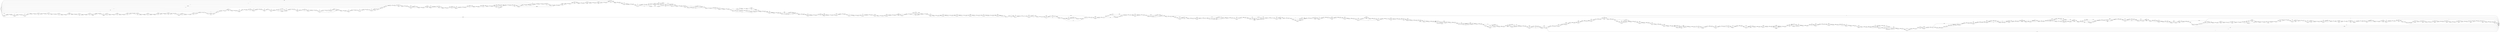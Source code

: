 digraph {
	graph [rankdir=LR]
	node [shape=rectangle]
	2 -> 7 [label=40261]
	2 -> 23 [label=50]
	7 -> 23 [label=39952]
	7 -> 28 [label=309]
	23 -> 28 [label=40002]
	28 -> 47 [label=40311]
	47 -> 81 [label=2559]
	47 -> 10424 [label=37752]
	81 -> 83 [label=40309]
	83 -> 93 [label=40311]
	93 -> 94 [label=3342]
	93 -> 114 [label=36969]
	94 -> 114 [label=2559]
	94 -> 10468 [label=783]
	114 -> 115 [label=39528]
	115 -> 174 [label=2559]
	115 -> 10468 [label=36969]
	174 -> 185 [label=40311]
	185 -> 206 [label=39578]
	185 -> 13224 [label=733]
	206 -> 207 [label=40311]
	207 -> 214 [label=39919]
	207 -> 11594 [label=392]
	214 -> 215 [label=39918]
	214 -> 11601 [label=1]
	215 -> 236 [label=2609]
	215 -> 11594 [label=37309]
	236 -> 237 [label=40311]
	237 -> 258 [label=3342]
	237 -> 11621 [label=36969]
	258 -> 308 [label=40311]
	308 -> 329 [label=2559]
	308 -> 10540 [label=37752]
	329 -> 341 [label=40260]
	341 -> 342 [label=40261]
	342 -> 444 [label=40311]
	444 -> 1 [label=2]
	444 -> 455 [label=40309]
	455 -> 476 [label=3292]
	455 -> 10573 [label=37017]
	476 -> 488 [label=40259]
	488 -> 500 [label=40309]
	500 -> 521 [label=39576]
	500 -> 13256 [label=733]
	521 -> 541 [label=40309]
	541 -> 557 [label=40000]
	541 -> 11637 [label=309]
	557 -> 578 [label=2559]
	557 -> 10597 [label=37441]
	578 -> 582 [label=40259]
	582 -> 623 [label=40309]
	623 -> 644 [label=3292]
	623 -> 10637 [label=37017]
	644 -> 691 [label=40309]
	691 -> 726 [label=3342]
	691 -> 11662 [label=36967]
	726 -> 747 [label=2559]
	726 -> 10639 [label=783]
	747 -> 777 [label=40309]
	777 -> 806 [label=3292]
	777 -> 10677 [label=37017]
	806 -> 818 [label=3342]
	818 -> 833 [label=40309]
	833 -> 836 [label=40307]
	833 -> 854 [label=2]
	836 -> 842 [label=40306]
	836 -> 11723 [label=1]
	842 -> 854 [label=2918]
	842 -> 11723 [label=37388]
	854 -> 863 [label=2920]
	863 -> 884 [label=40309]
	884 -> 902 [label=3651]
	884 -> 905 [label=36658]
	902 -> 905 [label=3601]
	902 -> 923 [label=50]
	905 -> 923 [label=40259]
	923 -> 938 [label=40309]
	938 -> 959 [label=39583]
	938 -> 13296 [label=726]
	959 -> 989 [label=40309]
	989 -> 1010 [label=3289]
	989 -> 10725 [label=37020]
	1010 -> 1016 [label=40309]
	1016 -> 1037 [label=3289]
	1016 -> 10737 [label=37020]
	1037 -> 1058 [label=40256]
	1037 -> 10765 [label=50]
	1058 -> 1076 [label=40306]
	1076 -> 1079 [label=3289]
	1076 -> 1097 [label=37017]
	1079 -> 1097 [label=3292]
	1097 -> 1177 [label=40309]
	1177 -> 1198 [label=39584]
	1177 -> 17572 [label=725]
	1198 -> 1264 [label=40309]
	1264 -> 1267 [label=40259]
	1264 -> 1286 [label=50]
	1267 -> 1286 [label=3292]
	1267 -> 1291 [label=36967]
	1286 -> 1291 [label=3342]
	1291 -> 1292 [label=40309]
	1292 -> 1293 [label=3732]
	1292 -> 1313 [label=36577]
	1293 -> 1313 [label=3725]
	1293 -> 1314 [label=7]
	1313 -> 1314 [label=40302]
	1314 -> 1335 [label=40309]
	1335 -> 1336 [label=3651]
	1335 -> 11787 [label=36658]
	1336 -> 1356 [label=3342]
	1336 -> 1367 [label=309]
	1356 -> 1367 [label=3423]
	1367 -> 1372 [label=3732]
	1372 -> 1373 [label=40309]
	1373 -> 1374 [label=40259]
	1373 -> 1394 [label=50]
	1374 -> 1381 [label=40178]
	1374 -> 1395 [label=81]
	1381 -> 1394 [label=39869]
	1381 -> 1402 [label=309]
	1394 -> 1395 [label=39919]
	1395 -> 1402 [label=40000]
	1402 -> 1405 [label=40309]
	1405 -> 1414 [label=40259]
	1405 -> 10856 [label=50]
	1414 -> 1435 [label=3291]
	1414 -> 11821 [label=36968]
	1435 -> 1445 [label=3292]
	1445 -> 1459 [label=40309]
	1459 -> 1480 [label=3651]
	1459 -> 11864 [label=36658]
	1480 -> 1482 [label=3342]
	1480 -> 11864 [label=309]
	1482 -> 1501 [label=2617]
	1482 -> 1503 [label=725]
	1501 -> 1503 [label=39584]
	1503 -> 1505 [label=40309]
	1505 -> 1531 [label=3651]
	1505 -> 1537 [label=36658]
	1531 -> 1537 [label=3601]
	1531 -> 1564 [label=50]
	1537 -> 1555 [label=40259]
	1555 -> 1564 [label=3292]
	1555 -> 1576 [label=36967]
	1564 -> 1568 [label=3342]
	1568 -> 1 [label=50]
	1568 -> 1576 [label=3292]
	1576 -> 1579 [label=40259]
	1579 -> 1600 [label=40178]
	1579 -> 11942 [label=81]
	1600 -> 1621 [label=39950]
	1600 -> 16977 [label=309]
	1621 -> 1629 [label=40259]
	1629 -> 1650 [label=39869]
	1629 -> 11962 [label=390]
	1650 -> 1723 [label=40259]
	1723 -> 1744 [label=3292]
	1723 -> 11982 [label=36967]
	1744 -> 1756 [label=40259]
	1756 -> 1786 [label=3292]
	1756 -> 1792 [label=36967]
	1786 -> 1 [label=1]
	1786 -> 1792 [label=3291]
	1792 -> 1978 [label=40258]
	1978 -> 1984 [label=40251]
	1978 -> 13479 [label=7]
	1984 -> 2005 [label=2559]
	1984 -> 12020 [label=37692]
	2005 -> 2008 [label=39526]
	2008 -> 2011 [label=40258]
	2011 -> 2032 [label=3291]
	2011 -> 12057 [label=36967]
	2032 -> 2040 [label=40258]
	2040 -> 2061 [label=40177]
	2040 -> 12077 [label=81]
	2061 -> 2062 [label=40258]
	2062 -> 2083 [label=39528]
	2062 -> 16117 [label=730]
	2083 -> 2086 [label=40258]
	2086 -> 2091 [label=3291]
	2086 -> 12085 [label=36967]
	2091 -> 2107 [label=2566]
	2091 -> 2112 [label=725]
	2107 -> 2112 [label=2956]
	2112 -> 2115 [label=3681]
	2115 -> 2126 [label=40258]
	2126 -> 2153 [label=40177]
	2126 -> 2169 [label=81]
	2153 -> 2169 [label=40176]
	2153 -> 2174 [label=1]
	2169 -> 2174 [label=40257]
	2174 -> 2199 [label=40258]
	2199 -> 2220 [label=39528]
	2199 -> 16137 [label=730]
	2220 -> 2226 [label=40258]
	2226 -> 2244 [label=40177]
	2226 -> 2247 [label=81]
	2244 -> 2247 [label=39447]
	2244 -> 2265 [label=730]
	2247 -> 2265 [label=39528]
	2265 -> 2268 [label=40258]
	2268 -> 2289 [label=3291]
	2268 -> 12143 [label=36967]
	2289 -> 2301 [label=39949]
	2301 -> 2322 [label=40258]
	2322 -> 2343 [label=39528]
	2322 -> 16177 [label=730]
	2343 -> 2349 [label=40258]
	2349 -> 2370 [label=3291]
	2349 -> 12171 [label=390]
	2349 -> 16696 [label=36577]
	2370 -> 2384 [label=40258]
	2384 -> 2391 [label=39533]
	2384 -> 2405 [label=725]
	2391 -> 2405 [label=2647]
	2391 -> 16711 [label=36886]
	2405 -> 2412 [label=3372]
	2412 -> 2427 [label=39949]
	2427 -> 2436 [label=40258]
	2436 -> 2439 [label=40256]
	2436 -> 2457 [label=2]
	2439 -> 2457 [label=3289]
	2439 -> 2460 [label=36967]
	2457 -> 2460 [label=3291]
	2460 -> 2478 [label=40258]
	2478 -> 2499 [label=3681]
	2478 -> 16736 [label=36577]
	2499 -> 2500 [label=40258]
	2500 -> 2514 [label=40256]
	2500 -> 2521 [label=2]
	2514 -> 2521 [label=40175]
	2514 -> 2535 [label=81]
	2521 -> 2535 [label=40177]
	2535 -> 2547 [label=40258]
	2547 -> 2571 [label=40256]
	2547 -> 13550 [label=2]
	2571 -> 2640 [label=40258]
	2640 -> 2643 [label=40256]
	2640 -> 12223 [label=2]
	2643 -> 2649 [label=39526]
	2643 -> 2664 [label=730]
	2649 -> 2664 [label=2559]
	2649 -> 12223 [label=36967]
	2664 -> 2667 [label=3289]
	2667 -> 2688 [label=2559]
	2667 -> 12232 [label=730]
	2688 -> 12251 [label=2]
	2688 -> 2709 [label=2559]
	2709 -> 2715 [label=40258]
	2715 -> 2722 [label=39868]
	2715 -> 2736 [label=390]
	2722 -> 1 [label=1]
	2722 -> 2736 [label=39867]
	2736 -> 2745 [label=40257]
	2745 -> 2748 [label=39526]
	2745 -> 12308 [label=731]
	2748 -> 2769 [label=39136]
	2748 -> 12308 [label=390]
	2769 -> 2781 [label=40257]
	2781 -> 2802 [label=2559]
	2781 -> 12312 [label=37698]
	2802 -> 2811 [label=39522]
	2811 -> 2819 [label=39525]
	2819 -> 2829 [label=39529]
	2829 -> 2850 [label=2562]
	2829 -> 12350 [label=36967]
	2850 -> 2853 [label=39529]
	2853 -> 2874 [label=2559]
	2853 -> 12362 [label=36970]
	2874 -> 2881 [label=39448]
	2881 -> 2886 [label=39445]
	2881 -> 12383 [label=3]
	2886 -> 2901 [label=39526]
	2901 -> 12383 [label=36967]
	2901 -> 2922 [label=2559]
	2922 -> 2940 [label=39529]
	2940 -> 2949 [label=2560]
	2940 -> 2961 [label=36969]
	2949 -> 2961 [label=2559]
	2949 -> 2973 [label=1]
	2961 -> 2970 [label=39528]
	2970 -> 2973 [label=39526]
	2970 -> 2991 [label=2]
	2973 -> 2991 [label=39527]
	2991 -> 2997 [label=39529]
	2997 -> 3012 [label=39220]
	2997 -> 12425 [label=309]
	3012 -> 3015 [label=2643]
	3012 -> 3033 [label=36577]
	3015 -> 3033 [label=2562]
	3015 -> 12425 [label=81]
	3033 -> 3034 [label=39139]
	3034 -> 3036 [label=2560]
	3034 -> 13679 [label=36579]
	3036 -> 3055 [label=2641]
	3055 -> 3060 [label=2950]
	3060 -> 3063 [label=2952]
	3060 -> 3081 [label=36577]
	3063 -> 3069 [label=2950]
	3063 -> 3084 [label=2]
	3069 -> 3081 [label=2560]
	3069 -> 3090 [label=390]
	3081 -> 3084 [label=39137]
	3084 -> 3090 [label=39139]
	3090 -> 3138 [label=39529]
	3138 -> 3159 [label=2559]
	3138 -> 3171 [label=36967]
	3138 -> 13742 [label=3]
	3159 -> 3171 [label=2562]
	3171 -> 3195 [label=39529]
	3195 -> 3216 [label=2561]
	3195 -> 12509 [label=36968]
	3216 -> 3225 [label=39220]
	3225 -> 3246 [label=2559]
	3225 -> 12520 [label=36661]
	3246 -> 3264 [label=2560]
	3264 -> 3267 [label=39528]
	3264 -> 3285 [label=1]
	3267 -> 3285 [label=2951]
	3267 -> 3288 [label=36577]
	3285 -> 3288 [label=2952]
	3288 -> 3303 [label=39527]
	3288 -> 3309 [label=2]
	3303 -> 3309 [label=2559]
	3303 -> 12573 [label=36968]
	3309 -> 3315 [label=2561]
	3315 -> 3336 [label=2559]
	3315 -> 12573 [label=2]
	3336 -> 3342 [label=39529]
	3342 -> 3369 [label=2559]
	3342 -> 12590 [label=36970]
	3369 -> 3375 [label=2869]
	3375 -> 3387 [label=2871]
	3387 -> 3408 [label=2869]
	3387 -> 13811 [label=2]
	3408 -> 3411 [label=2871]
	3411 -> 3432 [label=2561]
	3411 -> 16386 [label=310]
	3432 -> 3524 [label=2871]
	3524 -> 3536 [label=2870]
	3524 -> 16419 [label=1]
	3536 -> 3547 [label=2561]
	3536 -> 16419 [label=309]
	3547 -> 3568 [label=2559]
	3547 -> 13831 [label=2]
	3568 -> 3569 [label=2561]
	3569 -> 3608 [label=2871]
	3608 -> 3635 [label=2562]
	3608 -> 17119 [label=309]
	3635 -> 3641 [label=2871]
	3641 -> 3704 [label=2562]
	3641 -> 17181 [label=309]
	3704 -> 3750 [label=2871]
	3750 -> 3755 [label=2562]
	3750 -> 16446 [label=309]
	3755 -> 3776 [label=2561]
	3755 -> 16446 [label=1]
	3776 -> 3777 [label=2871]
	3777 -> 3788 [label=2561]
	3777 -> 13834 [label=310]
	3788 -> 3806 [label=2559]
	3788 -> 13834 [label=2]
	3806 -> 3811 [label=2871]
	3811 -> 3829 [label=2562]
	3811 -> 3838 [label=309]
	3829 -> 3838 [label=2561]
	3829 -> 3850 [label=1]
	3838 -> 3850 [label=2870]
	3850 -> 3859 [label=2871]
	3859 -> 3880 [label=2869]
	3859 -> 13869 [label=2]
	3880 -> 3922 [label=2871]
	3922 -> 3943 [label=2559]
	3922 -> 13878 [label=312]
	3943 -> 3952 [label=2870]
	3952 -> 3959 [label=2871]
	3959 -> 3964 [label=2870]
	3959 -> 3980 [label=1]
	3964 -> 3980 [label=2868]
	3964 -> 3985 [label=2]
	3980 -> 3985 [label=2869]
	3985 -> 4009 [label=2871]
	4009 -> 4030 [label=2559]
	4009 -> 13915 [label=312]
	4030 -> 4036 [label=2560]
	4036 -> 4051 [label=2871]
	4051 -> 4070 [label=2562]
	4051 -> 4072 [label=309]
	4070 -> 1 [label=2]
	4070 -> 4072 [label=2560]
	4072 -> 4073 [label=2869]
	4073 -> 1 [label=1]
	4073 -> 4096 [label=2868]
	4096 -> 4117 [label=2559]
	4096 -> 17267 [label=309]
	4117 -> 4153 [label=2559]
	4117 -> 17302 [label=309]
	4153 -> 4171 [label=2868]
	4171 -> 4204 [label=2559]
	4171 -> 17334 [label=309]
	4204 -> 4258 [label=2868]
	4258 -> 4294 [label=2559]
	4258 -> 17369 [label=309]
	4294 -> 4297 [label=2868]
	4297 -> 4321 [label=2559]
	4297 -> 17392 [label=309]
	4321 -> 4324 [label=2868]
	4324 -> 4345 [label=2559]
	4324 -> 17412 [label=309]
	4345 -> 4387 [label=2868]
	4387 -> 4408 [label=2559]
	4387 -> 17432 [label=309]
	4408 -> 4437 [label=2868]
	4437 -> 1 [label=309]
	4437 -> 5982 [label=2559]
	5982 -> 1 [label=2559]
	5983 -> 5996 [label=52]
	5996 -> 6017 [label=50]
	5996 -> 15096 [label=2]
	6017 -> 6100 [label=52]
	6100 -> 6121 [label=50]
	6100 -> 15116 [label=2]
	6121 -> 6201 [label=52]
	6201 -> 6212 [label=53]
	6212 -> 6249 [label=51]
	6212 -> 15151 [label=2]
	6249 -> 6250 [label=53]
	6250 -> 6271 [label=51]
	6250 -> 15171 [label=2]
	6271 -> 6420 [label=53]
	6420 -> 6441 [label=51]
	6420 -> 15191 [label=2]
	6441 -> 6474 [label=53]
	6474 -> 6501 [label=50]
	6474 -> 12659 [label=3]
	6501 -> 6519 [label=53]
	6519 -> 6602 [label=52]
	6519 -> 12741 [label=1]
	6602 -> 6603 [label=53]
	6603 -> 6624 [label=50]
	6603 -> 12747 [label=3]
	6624 -> 6630 [label=52]
	6630 -> 6648 [label=53]
	6648 -> 6669 [label=51]
	6648 -> 12797 [label=2]
	6669 -> 6702 [label=50]
	6669 -> 12797 [label=1]
	6702 -> 6715 [label=53]
	6715 -> 6744 [label=51]
	6715 -> 15283 [label=2]
	6744 -> 6762 [label=53]
	6762 -> 6783 [label=51]
	6762 -> 15303 [label=2]
	6783 -> 6786 [label=53]
	6786 -> 6807 [label=50]
	6786 -> 12819 [label=3]
	6807 -> 6808 [label=53]
	6808 -> 6829 [label=51]
	6808 -> 15323 [label=2]
	6829 -> 6900 [label=53]
	6900 -> 6946 [label=51]
	6900 -> 15368 [label=2]
	6946 -> 6960 [label=53]
	6960 -> 6981 [label=51]
	6960 -> 15388 [label=2]
	6981 -> 7059 [label=53]
	7059 -> 7065 [label=51]
	7059 -> 7080 [label=2]
	7065 -> 7080 [label=50]
	7065 -> 7086 [label=1]
	7080 -> 7086 [label=52]
	7086 -> 7098 [label=53]
	7098 -> 7119 [label=51]
	7098 -> 15428 [label=2]
	7119 -> 7132 [label=53]
	7132 -> 7137 [label=54]
	7137 -> 7146 [label=52]
	7137 -> 7176 [label=2]
	7146 -> 7167 [label=50]
	7146 -> 12858 [label=2]
	7167 -> 7176 [label=52]
	7176 -> 7196 [label=54]
	7196 -> 7197 [label=779]
	7197 -> 7201 [label=54]
	7197 -> 7218 [label=725]
	7201 -> 7218 [label=57]
	7218 -> 7248 [label=782]
	7248 -> 7287 [label=780]
	7248 -> 15504 [label=2]
	7287 -> 7289 [label=782]
	7289 -> 7305 [label=780]
	7289 -> 7323 [label=2]
	7305 -> 7323 [label=54]
	7305 -> 7326 [label=726]
	7323 -> 7326 [label=56]
	7326 -> 7353 [label=782]
	7353 -> 7374 [label=780]
	7353 -> 15557 [label=2]
	7374 -> 7395 [label=776]
	7374 -> 15577 [label=6]
	7395 -> 7401 [label=780]
	7395 -> 15598 [label=2]
	7401 -> 7413 [label=776]
	7401 -> 15598 [label=4]
	7413 -> 7434 [label=50]
	7413 -> 12893 [label=726]
	7434 -> 7448 [label=782]
	7448 -> 7472 [label=780]
	7448 -> 15632 [label=2]
	7472 -> 7489 [label=780]
	7472 -> 7493 [label=2]
	7489 -> 7493 [label=776]
	7489 -> 7510 [label=4]
	7493 -> 7510 [label=778]
	7510 -> 7540 [label=782]
	7540 -> 7547 [label=53]
	7540 -> 7561 [label=729]
	7547 -> 7561 [label=51]
	7547 -> 7606 [label=2]
	7561 -> 7584 [label=780]
	7584 -> 7605 [label=51]
	7584 -> 15978 [label=729]
	7605 -> 7606 [label=55]
	7606 -> 7607 [label=57]
	7607 -> 7608 [label=782]
	7608 -> 7630 [label=778]
	7608 -> 16017 [label=4]
	7630 -> 7637 [label=782]
	7637 -> 7658 [label=55]
	7637 -> 15719 [label=727]
	7658 -> 7673 [label=782]
	7673 -> 7694 [label=51]
	7673 -> 15725 [label=731]
	7694 -> 7700 [label=53]
	7700 -> 7733 [label=782]
	7733 -> 7757 [label=863]
	7757 -> 7776 [label=37436]
	7776 -> 7934 [label=37440]
	7934 -> 7955 [label=36715]
	7934 -> 17512 [label=725]
	7955 -> 7958 [label=37440]
	7958 -> 7964 [label=861]
	7958 -> 7979 [label=36579]
	7964 -> 7979 [label=860]
	7964 -> 7985 [label=1]
	7979 -> 7985 [label=37439]
	7985 -> 8018 [label=37440]
	8018 -> 8039 [label=36714]
	8018 -> 12921 [label=726]
	8039 -> 8042 [label=36715]
	8042 -> 8063 [label=36715]
	8042 -> 17552 [label=725]
	8063 -> 8114 [label=37440]
	8114 -> 8135 [label=50]
	8114 -> 10906 [label=37390]
	8135 -> 8144 [label=37357]
	8144 -> 8162 [label=37440]
	8162 -> 8183 [label=51]
	8162 -> 10946 [label=37389]
	8183 -> 8282 [label=37440]
	8282 -> 8303 [label=131]
	8282 -> 12969 [label=37309]
	8303 -> 8369 [label=37440]
	8369 -> 8387 [label=782]
	8369 -> 10964 [label=36658]
	8387 -> 8390 [label=780]
	8387 -> 15762 [label=2]
	8390 -> 8408 [label=861]
	8408 -> 8429 [label=37440]
	8429 -> 8432 [label=37357]
	8429 -> 8450 [label=83]
	8432 -> 8450 [label=37356]
	8432 -> 8453 [label=1]
	8450 -> 8453 [label=779]
	8450 -> 8549 [label=36660]
	8453 -> 8471 [label=780]
	8471 -> 8492 [label=50]
	8471 -> 12999 [label=730]
	8492 -> 8498 [label=783]
	8498 -> 8519 [label=54]
	8498 -> 13029 [label=729]
	8519 -> 8549 [label=783]
	8549 -> 8579 [label=37443]
	8579 -> 8606 [label=37441]
	8579 -> 15805 [label=2]
	8606 -> 8621 [label=37443]
	8621 -> 8642 [label=783]
	8621 -> 11104 [label=36660]
	8642 -> 8678 [label=37443]
	8678 -> 8699 [label=37362]
	8678 -> 11124 [label=81]
	8699 -> 8782 [label=37443]
	8782 -> 8797 [label=37441]
	8782 -> 15820 [label=2]
	8797 -> 8837 [label=37443]
	8837 -> 8858 [label=783]
	8837 -> 11135 [label=36660]
	8858 -> 8879 [label=37752]
	8879 -> 8900 [label=54]
	8879 -> 11164 [label=37698]
	8900 -> 8914 [label=37752]
	8914 -> 8935 [label=54]
	8914 -> 11171 [label=37698]
	8935 -> 8941 [label=37441]
	8941 -> 11185 [label=81]
	8941 -> 8948 [label=37360]
	8948 -> 8966 [label=783]
	8948 -> 8969 [label=36577]
	8966 -> 8969 [label=57]
	8966 -> 8987 [label=726]
	8969 -> 8987 [label=57]
	8969 -> 11218 [label=36577]
	8987 -> 8990 [label=783]
	8990 -> 9008 [label=37360]
	9008 -> 9095 [label=37752]
	9095 -> 9102 [label=50]
	9095 -> 11271 [label=37702]
	9102 -> 9123 [label=1]
	9102 -> 11271 [label=49]
	9123 -> 9137 [label=37022]
	9137 -> 9140 [label=37748]
	9140 -> 9167 [label=37752]
	9167 -> 9179 [label=37746]
	9167 -> 9188 [label=6]
	9179 -> 9188 [label=37743]
	9179 -> 9200 [label=3]
	9188 -> 9200 [label=37749]
	9200 -> 9206 [label=37752]
	9206 -> 9224 [label=37749]
	9206 -> 13070 [label=3]
	9224 -> 9227 [label=37668]
	9224 -> 11298 [label=81]
	9227 -> 9230 [label=50]
	9227 -> 13073 [label=37618]
	9230 -> 9239 [label=52]
	9239 -> 9260 [label=50]
	9239 -> 13328 [label=2]
	9260 -> 9265 [label=52]
	9265 -> 9272 [label=37752]
	9272 -> 9293 [label=783]
	9272 -> 11337 [label=36969]
	9293 -> 9305 [label=37752]
	9305 -> 9317 [label=866]
	9305 -> 11346 [label=36886]
	9317 -> 9338 [label=53]
	9317 -> 11340 [label=813]
	9338 -> 9341 [label=37022]
	9341 -> 9365 [label=37752]
	9365 -> 9386 [label=37443]
	9365 -> 16836 [label=309]
	9386 -> 9404 [label=37752]
	9404 -> 9422 [label=37750]
	9404 -> 9425 [label=2]
	9422 -> 9425 [label=864]
	9422 -> 9443 [label=36886]
	9425 -> 9443 [label=866]
	9443 -> 9476 [label=37752]
	9476 -> 9497 [label=37019]
	9476 -> 13107 [label=733]
	9497 -> 9513 [label=37752]
	9513 -> 9534 [label=1]
	9513 -> 11377 [label=37751]
	9534 -> 9557 [label=37752]
	9557 -> 9578 [label=50]
	9557 -> 11397 [label=37702]
	9578 -> 9750 [label=37752]
	9750 -> 9771 [label=37751]
	9750 -> 13127 [label=1]
	9771 -> 9779 [label=37752]
	9779 -> 9803 [label=37019]
	9779 -> 13150 [label=733]
	9803 -> 9879 [label=37752]
	9879 -> 9880 [label=50]
	9879 -> 11418 [label=37702]
	9880 -> 9901 [label=1]
	9880 -> 11418 [label=49]
	9901 -> 9914 [label=37752]
	9914 -> 9935 [label=775]
	9914 -> 11424 [label=36970]
	9914 -> 13368 [label=7]
	9935 -> 9941 [label=783]
	9941 -> 9949 [label=37752]
	9949 -> 9970 [label=37749]
	9949 -> 16097 [label=3]
	9970 -> 10049 [label=37752]
	10049 -> 10070 [label=783]
	10049 -> 11464 [label=36969]
	10070 -> 10106 [label=37752]
	10106 -> 10127 [label=783]
	10106 -> 11484 [label=36969]
	10127 -> 10196 [label=37752]
	10196 -> 10217 [label=37019]
	10196 -> 13184 [label=733]
	10217 -> 10247 [label=37752]
	10247 -> 10268 [label=50]
	10247 -> 11504 [label=37702]
	10268 -> 10326 [label=37752]
	10326 -> 10347 [label=1094]
	10326 -> 11524 [label=36658]
	10347 -> 2 [label=37752]
	10424 -> 81 [label=37750]
	10424 -> 83 [label=2]
	10468 -> 10483 [label=37752]
	10483 -> 10515 [label=50]
	10483 -> 11552 [label=36969]
	10483 -> 11568 [label=733]
	10515 -> 174 [label=37752]
	10540 -> 10541 [label=37751]
	10540 -> 341 [label=1]
	10541 -> 342 [label=50]
	10541 -> 329 [label=37701]
	10573 -> 488 [label=50]
	10573 -> 476 [label=36967]
	10597 -> 11637 [label=37391]
	10597 -> 582 [label=50]
	10637 -> 644 [label=37017]
	10639 -> 747 [label=37750]
	10677 -> 806 [label=50]
	10677 -> 818 [label=36967]
	10725 -> 1010 [label=37020]
	10737 -> 1037 [label=37017]
	10737 -> 1079 [label=3]
	10765 -> 1058 [label=50]
	10856 -> 1445 [label=37017]
	10906 -> 8144 [label=83]
	10906 -> 8135 [label=37307]
	10946 -> 8183 [label=37389]
	10964 -> 8390 [label=81]
	10964 -> 15762 [label=36577]
	11104 -> 8642 [label=36660]
	11124 -> 8699 [label=81]
	11135 -> 8858 [label=36969]
	11164 -> 8900 [label=37698]
	11171 -> 8935 [label=37387]
	11171 -> 11185 [label=311]
	11185 -> 11203 [label=392]
	11203 -> 11218 [label=83]
	11203 -> 11224 [label=309]
	11218 -> 11221 [label=36660]
	11221 -> 11224 [label=83]
	11221 -> 8990 [label=36577]
	11224 -> 9008 [label=392]
	11271 -> 11274 [label=37025]
	11271 -> 9137 [label=726]
	11274 -> 9123 [label=37021]
	11274 -> 9140 [label=4]
	11298 -> 11313 [label=37698]
	11313 -> 9265 [label=37700]
	11337 -> 9293 [label=36969]
	11340 -> 11346 [label=83]
	11340 -> 9341 [label=730]
	11346 -> 9338 [label=36969]
	11377 -> 9534 [label=37751]
	11397 -> 9578 [label=37702]
	11418 -> 9901 [label=37751]
	11424 -> 9941 [label=36969]
	11424 -> 9935 [label=1]
	11464 -> 10070 [label=36969]
	11484 -> 10127 [label=36969]
	11504 -> 10268 [label=37702]
	11524 -> 10347 [label=36658]
	11552 -> 11568 [label=36967]
	11552 -> 11573 [label=2]
	11568 -> 11573 [label=37700]
	11573 -> 10515 [label=37702]
	11594 -> 11601 [label=37701]
	11601 -> 236 [label=37702]
	11621 -> 258 [label=36969]
	11637 -> 578 [label=37700]
	11662 -> 11683 [label=36658]
	11662 -> 16896 [label=309]
	11683 -> 10639 [label=36967]
	11723 -> 863 [label=37389]
	11787 -> 1356 [label=81]
	11787 -> 1372 [label=36577]
	11821 -> 10856 [label=36967]
	11821 -> 1435 [label=1]
	11864 -> 1501 [label=36967]
	11942 -> 1600 [label=81]
	11962 -> 1650 [label=390]
	11982 -> 1744 [label=36967]
	12020 -> 2005 [label=36967]
	12020 -> 13479 [label=725]
	12057 -> 2032 [label=36967]
	12077 -> 2061 [label=81]
	12085 -> 2107 [label=390]
	12085 -> 2115 [label=36577]
	12143 -> 2289 [label=36658]
	12143 -> 2301 [label=309]
	12171 -> 2370 [label=390]
	12223 -> 12230 [label=36969]
	12230 -> 12232 [label=36967]
	12230 -> 2688 [label=2]
	12232 -> 12251 [label=37697]
	12251 -> 2709 [label=37699]
	12308 -> 2769 [label=1121]
	12312 -> 12315 [label=37695]
	12312 -> 1 [label=3]
	12315 -> 1 [label=725]
	12315 -> 12319 [label=36970]
	12319 -> 12327 [label=36967]
	12319 -> 2811 [label=3]
	12327 -> 2802 [label=36963]
	12327 -> 2819 [label=4]
	12350 -> 2850 [label=36967]
	12362 -> 2886 [label=81]
	12362 -> 2874 [label=36889]
	12383 -> 2922 [label=36970]
	12425 -> 12441 [label=390]
	12441 -> 3036 [label=81]
	12441 -> 13679 [label=309]
	12509 -> 3216 [label=36659]
	12509 -> 12520 [label=309]
	12520 -> 12532 [label=36970]
	12532 -> 3264 [label=36969]
	12532 -> 3246 [label=1]
	12573 -> 3336 [label=36970]
	12590 -> 1 [label=36573]
	12590 -> 12595 [label=397]
	12595 -> 13771 [label=316]
	12595 -> 1 [label=81]
	12659 -> 6501 [label=3]
	12741 -> 6602 [label=1]
	12747 -> 6630 [label=1]
	12747 -> 6624 [label=2]
	12797 -> 6702 [label=3]
	12819 -> 6807 [label=3]
	12858 -> 7167 [label=2]
	12893 -> 7434 [label=732]
	12921 -> 8039 [label=1]
	12921 -> 8042 [label=725]
	12969 -> 8303 [label=37309]
	12999 -> 13003 [label=732]
	13003 -> 8492 [label=733]
	13029 -> 8519 [label=729]
	13070 -> 13073 [label=1]
	13070 -> 9230 [label=2]
	13073 -> 13082 [label=37619]
	13082 -> 11298 [label=37617]
	13082 -> 11313 [label=2]
	13107 -> 9497 [label=733]
	13127 -> 9771 [label=1]
	13150 -> 9803 [label=733]
	13184 -> 10217 [label=733]
	13224 -> 206 [label=733]
	13256 -> 521 [label=733]
	13296 -> 959 [label=726]
	13328 -> 9260 [label=2]
	13368 -> 9935 [label=7]
	13479 -> 2008 [label=732]
	13550 -> 2571 [label=2]
	13679 -> 13682 [label=36888]
	13682 -> 3060 [label=36579]
	13682 -> 3055 [label=309]
	13742 -> 3159 [label=3]
	13771 -> 3375 [label=2]
	13771 -> 16365 [label=314]
	13811 -> 3408 [label=2]
	13831 -> 3568 [label=2]
	13834 -> 3806 [label=312]
	13869 -> 3880 [label=2]
	13878 -> 3943 [label=311]
	13878 -> 3952 [label=1]
	13915 -> 4036 [label=311]
	13915 -> 4030 [label=1]
	15076 -> 5983 [label=2]
	15096 -> 6017 [label=2]
	15116 -> 6121 [label=2]
	15151 -> 6249 [label=2]
	15171 -> 6271 [label=2]
	15191 -> 6441 [label=2]
	15283 -> 6744 [label=2]
	15303 -> 6783 [label=2]
	15323 -> 6829 [label=2]
	15368 -> 6946 [label=2]
	15388 -> 6981 [label=2]
	15428 -> 7119 [label=2]
	15504 -> 7287 [label=2]
	15557 -> 7374 [label=2]
	15577 -> 7395 [label=6]
	15598 -> 12893 [label=6]
	15632 -> 7472 [label=2]
	15719 -> 7658 [label=727]
	15725 -> 7694 [label=2]
	15725 -> 7700 [label=729]
	15762 -> 8408 [label=36579]
	15805 -> 8606 [label=2]
	15820 -> 8797 [label=2]
	15978 -> 7605 [label=4]
	15978 -> 7607 [label=725]
	16017 -> 7630 [label=4]
	16097 -> 9970 [label=3]
	16117 -> 2083 [label=730]
	16137 -> 2220 [label=730]
	16177 -> 2343 [label=730]
	16365 -> 1 [label=4]
	16365 -> 3369 [label=310]
	16386 -> 3432 [label=310]
	16419 -> 3569 [label=310]
	16446 -> 3776 [label=310]
	16696 -> 2370 [label=36577]
	16711 -> 2412 [label=36577]
	16711 -> 2427 [label=309]
	16736 -> 2499 [label=36577]
	16836 -> 9386 [label=309]
	16896 -> 11683 [label=309]
	16977 -> 1621 [label=309]
	17119 -> 3635 [label=309]
	17181 -> 3704 [label=309]
	17267 -> 4117 [label=309]
	17302 -> 4153 [label=309]
	17334 -> 4204 [label=309]
	17369 -> 4294 [label=309]
	17392 -> 4321 [label=309]
	17412 -> 4345 [label=309]
	17432 -> 4408 [label=309]
	17512 -> 7955 [label=725]
	17552 -> 8063 [label=725]
	17572 -> 1198 [label=725]
	0 -> 2 [label=2559]
	0 -> 5983 [label=50]
	0 -> 7733 [label=81]
	0 -> 12999 [label=2]
	0 -> 7201 [label=3]
	0 -> 13003 [label=1]
	0 -> 7757 [label=36573]
	0 -> 11135 [label=309]
	0 -> 7776 [label=4]
	0 -> 7196 [label=725]
	0 -> 7132 [label=1]
	0 -> 6201 [label=1]
	0 -> 15076 [label=2]
}
